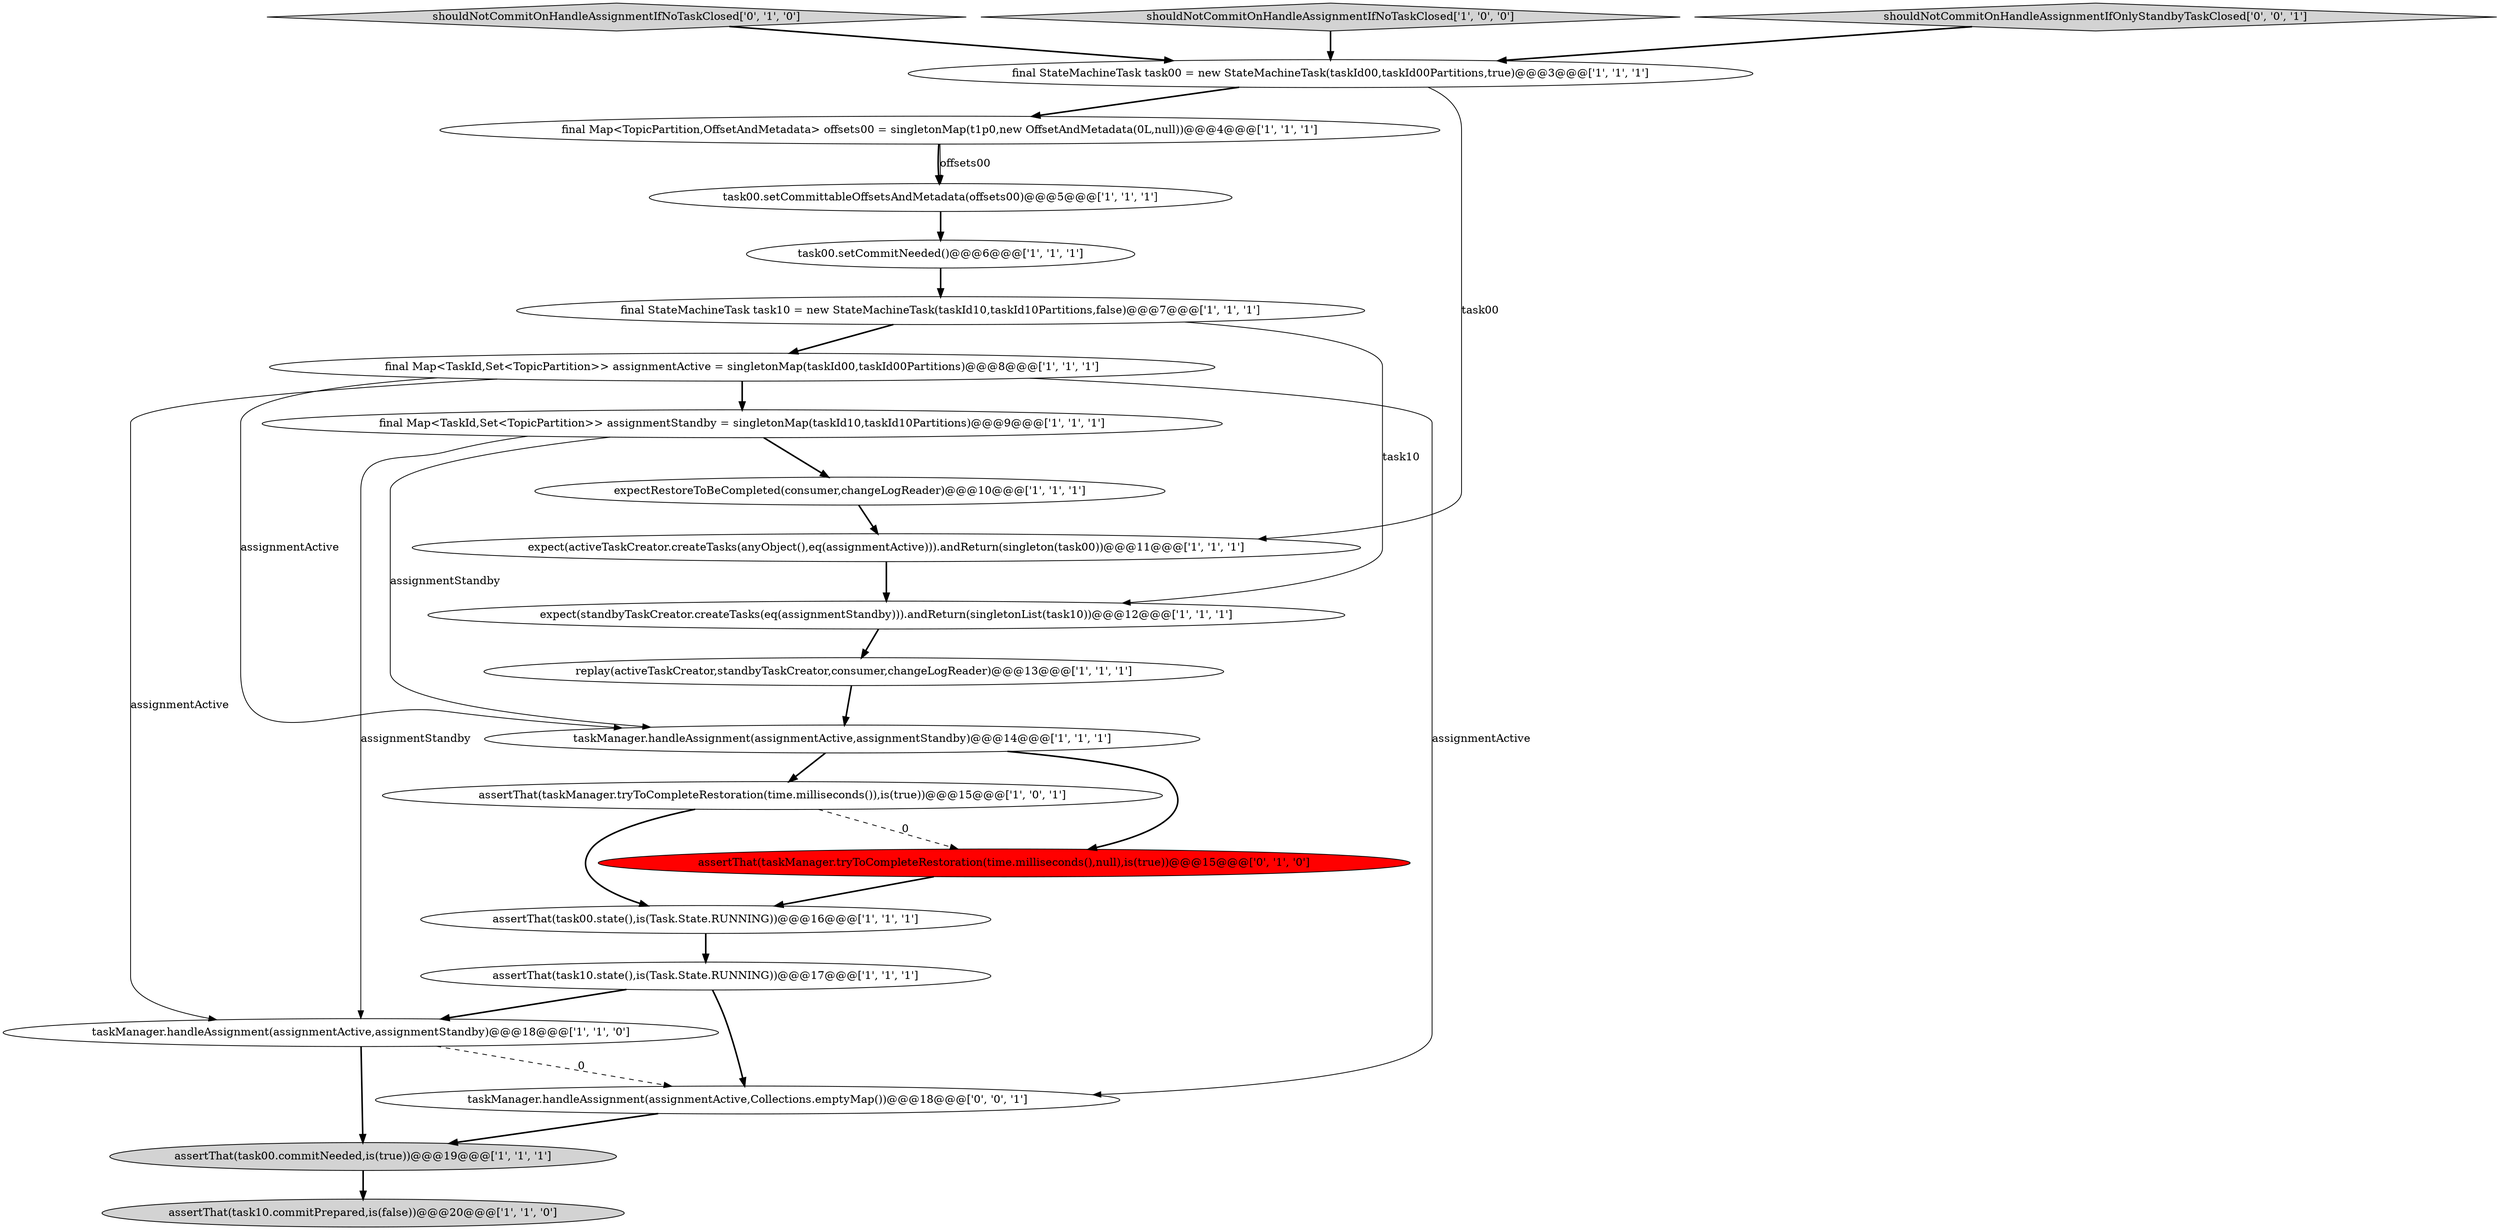 digraph {
4 [style = filled, label = "expect(activeTaskCreator.createTasks(anyObject(),eq(assignmentActive))).andReturn(singleton(task00))@@@11@@@['1', '1', '1']", fillcolor = white, shape = ellipse image = "AAA0AAABBB1BBB"];
1 [style = filled, label = "final Map<TaskId,Set<TopicPartition>> assignmentActive = singletonMap(taskId00,taskId00Partitions)@@@8@@@['1', '1', '1']", fillcolor = white, shape = ellipse image = "AAA0AAABBB1BBB"];
16 [style = filled, label = "expectRestoreToBeCompleted(consumer,changeLogReader)@@@10@@@['1', '1', '1']", fillcolor = white, shape = ellipse image = "AAA0AAABBB1BBB"];
20 [style = filled, label = "shouldNotCommitOnHandleAssignmentIfNoTaskClosed['0', '1', '0']", fillcolor = lightgray, shape = diamond image = "AAA0AAABBB2BBB"];
10 [style = filled, label = "task00.setCommittableOffsetsAndMetadata(offsets00)@@@5@@@['1', '1', '1']", fillcolor = white, shape = ellipse image = "AAA0AAABBB1BBB"];
19 [style = filled, label = "assertThat(taskManager.tryToCompleteRestoration(time.milliseconds(),null),is(true))@@@15@@@['0', '1', '0']", fillcolor = red, shape = ellipse image = "AAA1AAABBB2BBB"];
17 [style = filled, label = "assertThat(task10.commitPrepared,is(false))@@@20@@@['1', '1', '0']", fillcolor = lightgray, shape = ellipse image = "AAA0AAABBB1BBB"];
18 [style = filled, label = "shouldNotCommitOnHandleAssignmentIfNoTaskClosed['1', '0', '0']", fillcolor = lightgray, shape = diamond image = "AAA0AAABBB1BBB"];
6 [style = filled, label = "taskManager.handleAssignment(assignmentActive,assignmentStandby)@@@18@@@['1', '1', '0']", fillcolor = white, shape = ellipse image = "AAA0AAABBB1BBB"];
14 [style = filled, label = "assertThat(task00.commitNeeded,is(true))@@@19@@@['1', '1', '1']", fillcolor = lightgray, shape = ellipse image = "AAA0AAABBB1BBB"];
2 [style = filled, label = "assertThat(taskManager.tryToCompleteRestoration(time.milliseconds()),is(true))@@@15@@@['1', '0', '1']", fillcolor = white, shape = ellipse image = "AAA0AAABBB1BBB"];
3 [style = filled, label = "task00.setCommitNeeded()@@@6@@@['1', '1', '1']", fillcolor = white, shape = ellipse image = "AAA0AAABBB1BBB"];
13 [style = filled, label = "assertThat(task00.state(),is(Task.State.RUNNING))@@@16@@@['1', '1', '1']", fillcolor = white, shape = ellipse image = "AAA0AAABBB1BBB"];
21 [style = filled, label = "shouldNotCommitOnHandleAssignmentIfOnlyStandbyTaskClosed['0', '0', '1']", fillcolor = lightgray, shape = diamond image = "AAA0AAABBB3BBB"];
12 [style = filled, label = "replay(activeTaskCreator,standbyTaskCreator,consumer,changeLogReader)@@@13@@@['1', '1', '1']", fillcolor = white, shape = ellipse image = "AAA0AAABBB1BBB"];
7 [style = filled, label = "expect(standbyTaskCreator.createTasks(eq(assignmentStandby))).andReturn(singletonList(task10))@@@12@@@['1', '1', '1']", fillcolor = white, shape = ellipse image = "AAA0AAABBB1BBB"];
11 [style = filled, label = "final StateMachineTask task10 = new StateMachineTask(taskId10,taskId10Partitions,false)@@@7@@@['1', '1', '1']", fillcolor = white, shape = ellipse image = "AAA0AAABBB1BBB"];
8 [style = filled, label = "assertThat(task10.state(),is(Task.State.RUNNING))@@@17@@@['1', '1', '1']", fillcolor = white, shape = ellipse image = "AAA0AAABBB1BBB"];
5 [style = filled, label = "final Map<TopicPartition,OffsetAndMetadata> offsets00 = singletonMap(t1p0,new OffsetAndMetadata(0L,null))@@@4@@@['1', '1', '1']", fillcolor = white, shape = ellipse image = "AAA0AAABBB1BBB"];
22 [style = filled, label = "taskManager.handleAssignment(assignmentActive,Collections.emptyMap())@@@18@@@['0', '0', '1']", fillcolor = white, shape = ellipse image = "AAA0AAABBB3BBB"];
9 [style = filled, label = "final Map<TaskId,Set<TopicPartition>> assignmentStandby = singletonMap(taskId10,taskId10Partitions)@@@9@@@['1', '1', '1']", fillcolor = white, shape = ellipse image = "AAA0AAABBB1BBB"];
0 [style = filled, label = "final StateMachineTask task00 = new StateMachineTask(taskId00,taskId00Partitions,true)@@@3@@@['1', '1', '1']", fillcolor = white, shape = ellipse image = "AAA0AAABBB1BBB"];
15 [style = filled, label = "taskManager.handleAssignment(assignmentActive,assignmentStandby)@@@14@@@['1', '1', '1']", fillcolor = white, shape = ellipse image = "AAA0AAABBB1BBB"];
5->10 [style = bold, label=""];
15->2 [style = bold, label=""];
9->15 [style = solid, label="assignmentStandby"];
2->19 [style = dashed, label="0"];
1->6 [style = solid, label="assignmentActive"];
21->0 [style = bold, label=""];
11->1 [style = bold, label=""];
7->12 [style = bold, label=""];
20->0 [style = bold, label=""];
12->15 [style = bold, label=""];
3->11 [style = bold, label=""];
10->3 [style = bold, label=""];
14->17 [style = bold, label=""];
8->6 [style = bold, label=""];
15->19 [style = bold, label=""];
9->16 [style = bold, label=""];
4->7 [style = bold, label=""];
1->9 [style = bold, label=""];
6->22 [style = dashed, label="0"];
8->22 [style = bold, label=""];
2->13 [style = bold, label=""];
1->22 [style = solid, label="assignmentActive"];
6->14 [style = bold, label=""];
19->13 [style = bold, label=""];
0->4 [style = solid, label="task00"];
9->6 [style = solid, label="assignmentStandby"];
5->10 [style = solid, label="offsets00"];
16->4 [style = bold, label=""];
13->8 [style = bold, label=""];
22->14 [style = bold, label=""];
18->0 [style = bold, label=""];
1->15 [style = solid, label="assignmentActive"];
11->7 [style = solid, label="task10"];
0->5 [style = bold, label=""];
}
